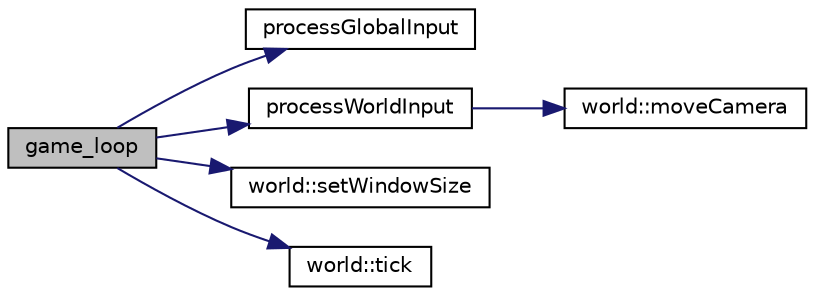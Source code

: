 digraph "game_loop"
{
  edge [fontname="Helvetica",fontsize="10",labelfontname="Helvetica",labelfontsize="10"];
  node [fontname="Helvetica",fontsize="10",shape=record];
  rankdir="LR";
  Node49 [label="game_loop",height=0.2,width=0.4,color="black", fillcolor="grey75", style="filled", fontcolor="black"];
  Node49 -> Node50 [color="midnightblue",fontsize="10",style="solid",fontname="Helvetica"];
  Node50 [label="processGlobalInput",height=0.2,width=0.4,color="black", fillcolor="white", style="filled",URL="$game_8cpp.html#ab9f435fea17db8edbc0794122864b986"];
  Node49 -> Node51 [color="midnightblue",fontsize="10",style="solid",fontname="Helvetica"];
  Node51 [label="processWorldInput",height=0.2,width=0.4,color="black", fillcolor="white", style="filled",URL="$game_8cpp.html#af53e6f75cf50733f6da64de1b899df60"];
  Node51 -> Node52 [color="midnightblue",fontsize="10",style="solid",fontname="Helvetica"];
  Node52 [label="world::moveCamera",height=0.2,width=0.4,color="black", fillcolor="white", style="filled",URL="$classworld.html#a481d177f11e4f585b1cc8486e9f843f2",tooltip="This function is used to set the position of the camera. "];
  Node49 -> Node53 [color="midnightblue",fontsize="10",style="solid",fontname="Helvetica"];
  Node53 [label="world::setWindowSize",height=0.2,width=0.4,color="black", fillcolor="white", style="filled",URL="$classworld.html#a8f3ca5906a62736f94703eb581ace6e4",tooltip="This functions sets the window size to construct the projection matrix. "];
  Node49 -> Node54 [color="midnightblue",fontsize="10",style="solid",fontname="Helvetica"];
  Node54 [label="world::tick",height=0.2,width=0.4,color="black", fillcolor="white", style="filled",URL="$classworld.html#a8bc5bea26515cfb0a990f74ec1f03b66",tooltip="This function executes a world tick and is called for each frame. "];
}

